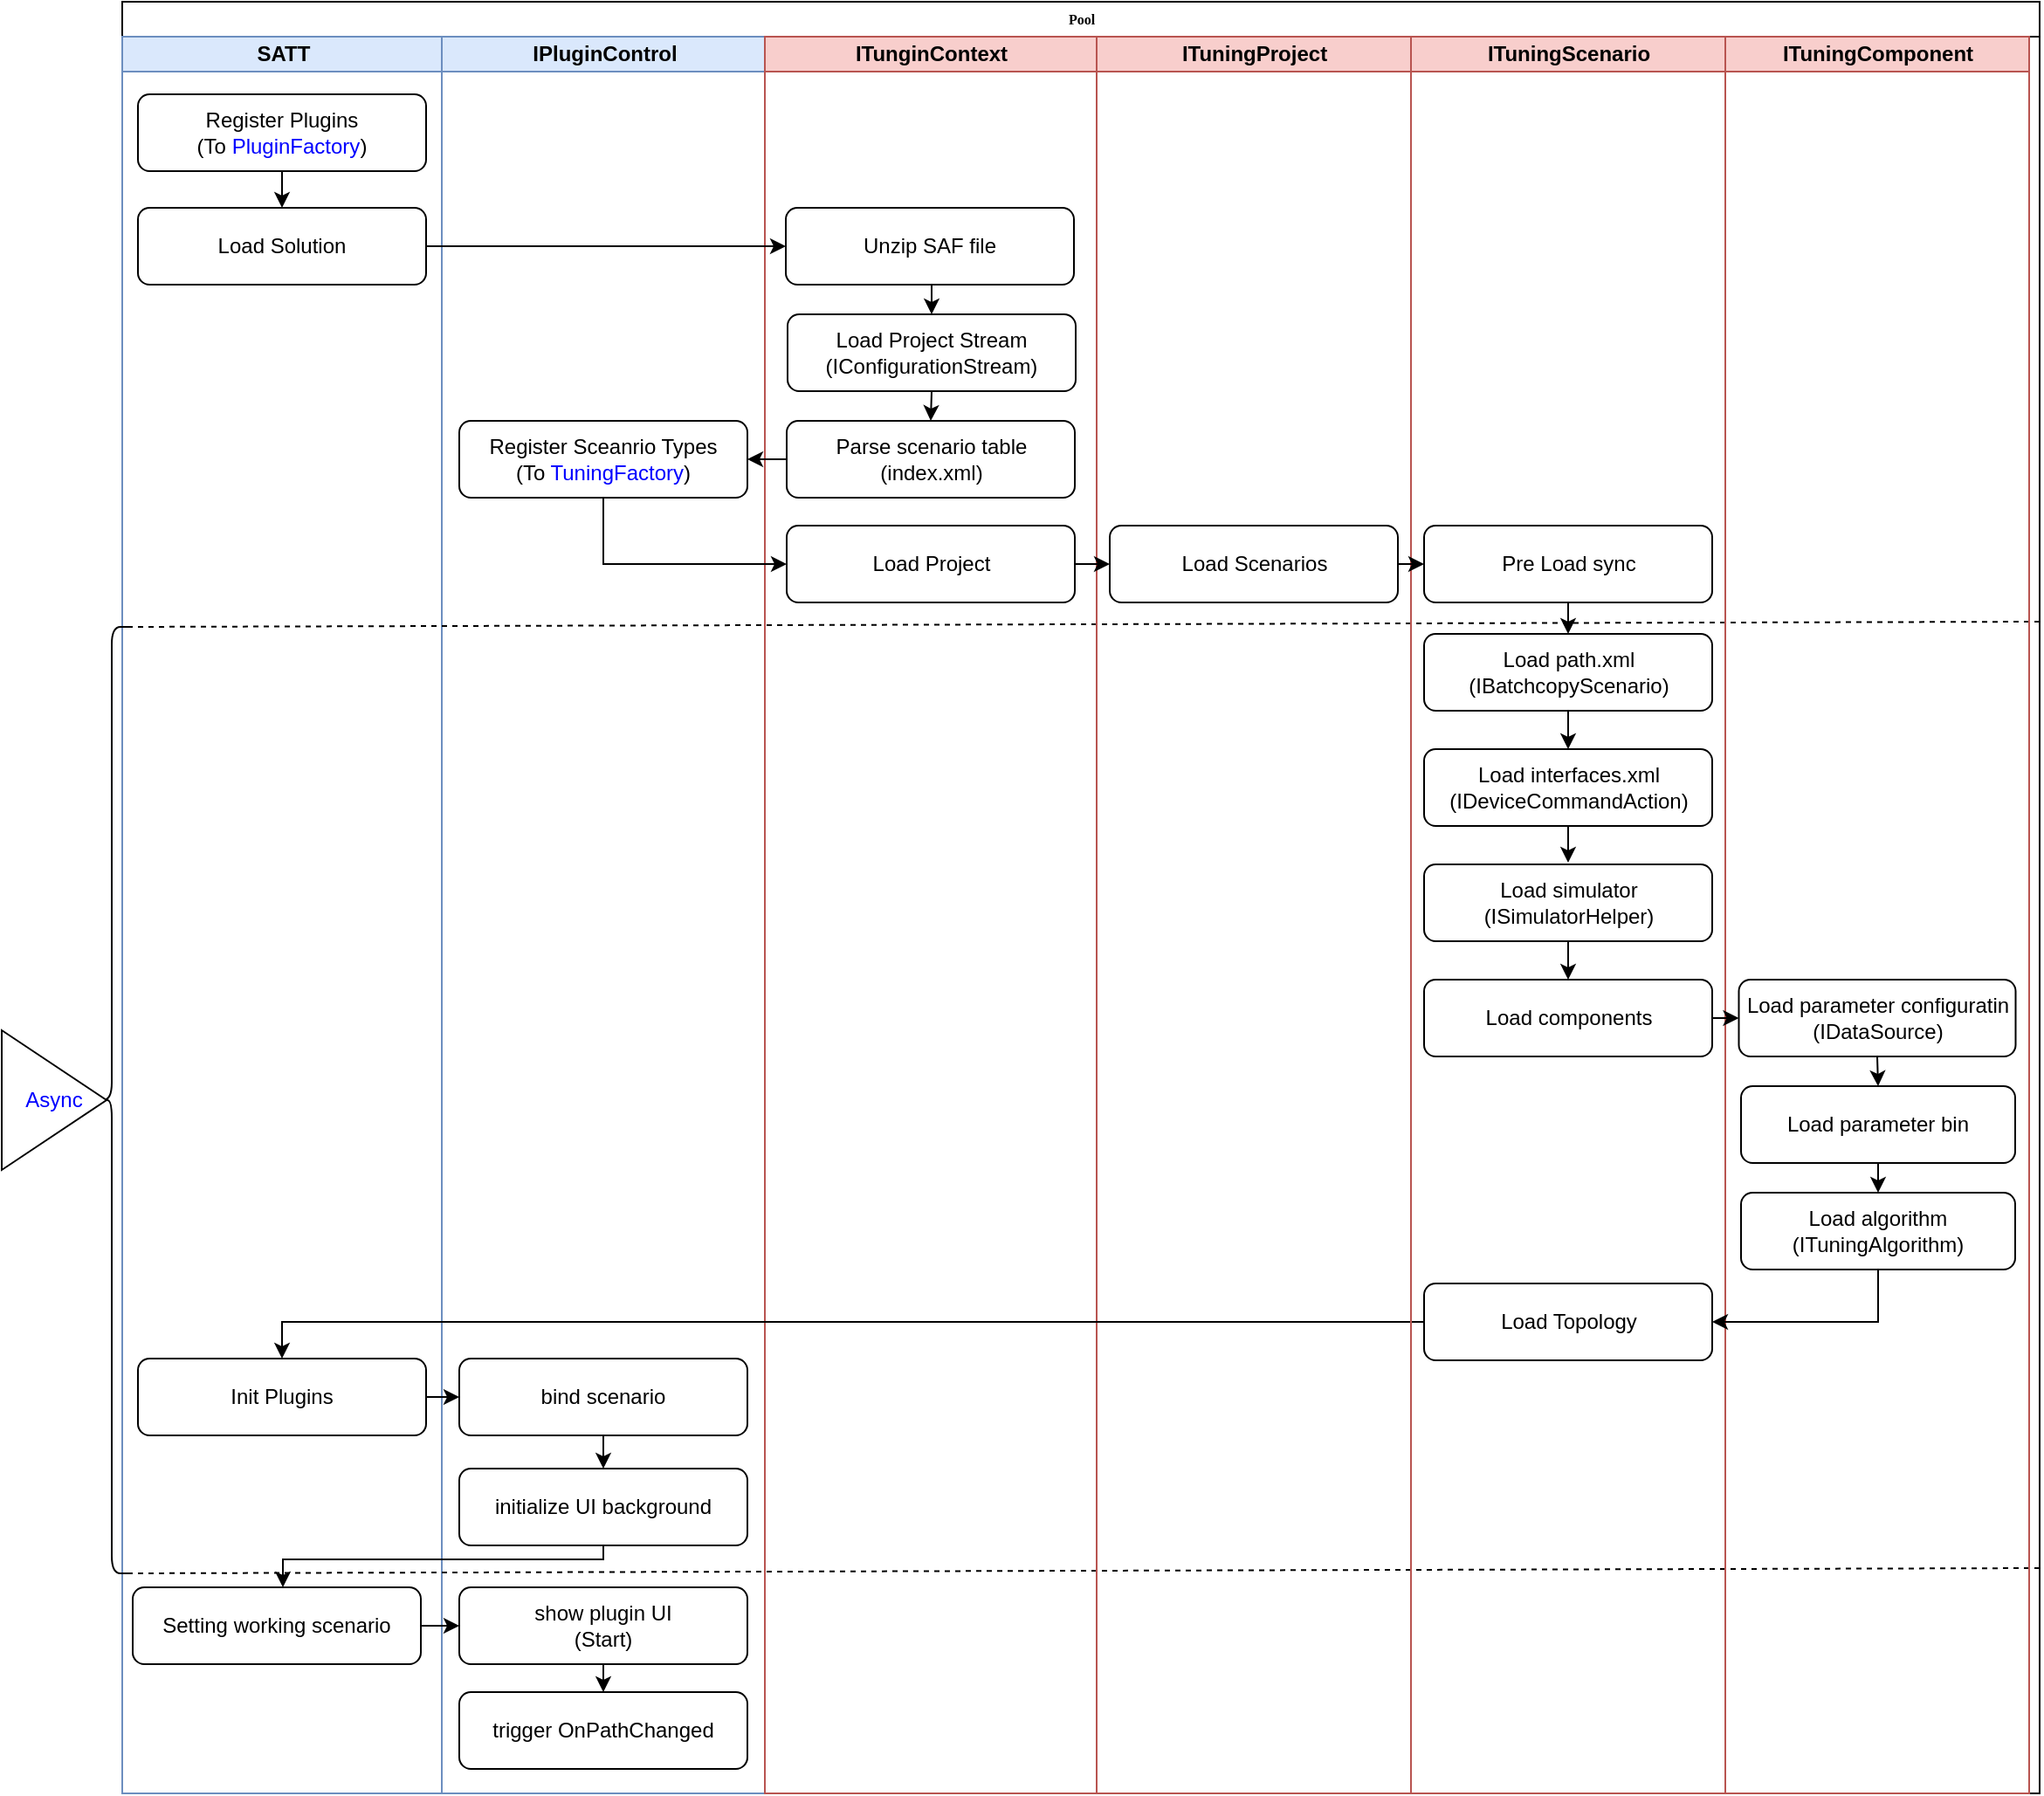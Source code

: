 <mxfile version="18.0.3" type="github">
  <diagram name="Page-1" id="74e2e168-ea6b-b213-b513-2b3c1d86103e">
    <mxGraphModel dx="2773" dy="948" grid="0" gridSize="10" guides="1" tooltips="1" connect="1" arrows="1" fold="1" page="1" pageScale="1" pageWidth="1100" pageHeight="850" background="none" math="0" shadow="0">
      <root>
        <mxCell id="0" />
        <mxCell id="1" parent="0" />
        <mxCell id="77e6c97f196da883-1" value="Pool" style="swimlane;html=1;childLayout=stackLayout;startSize=20;rounded=0;shadow=0;labelBackgroundColor=none;strokeWidth=1;fontFamily=Verdana;fontSize=8;align=center;" parent="1" vertex="1">
          <mxGeometry y="20" width="1098" height="1026" as="geometry" />
        </mxCell>
        <mxCell id="77e6c97f196da883-2" value="SATT" style="swimlane;html=1;startSize=20;fillColor=#dae8fc;strokeColor=#6c8ebf;" parent="77e6c97f196da883-1" vertex="1">
          <mxGeometry y="20" width="183" height="1006" as="geometry" />
        </mxCell>
        <mxCell id="QMPjAonT9QGGnefhxJ4X-22" style="edgeStyle=orthogonalEdgeStyle;rounded=0;orthogonalLoop=1;jettySize=auto;html=1;exitX=0.5;exitY=1;exitDx=0;exitDy=0;entryX=0.5;entryY=0;entryDx=0;entryDy=0;fontColor=#0000FF;" edge="1" parent="77e6c97f196da883-2" source="QMPjAonT9QGGnefhxJ4X-1" target="QMPjAonT9QGGnefhxJ4X-2">
          <mxGeometry relative="1" as="geometry" />
        </mxCell>
        <mxCell id="QMPjAonT9QGGnefhxJ4X-1" value="Register Plugins&lt;br&gt;(To &lt;font color=&quot;#0000ff&quot;&gt;PluginFactory&lt;/font&gt;)" style="rounded=1;whiteSpace=wrap;html=1;" vertex="1" parent="77e6c97f196da883-2">
          <mxGeometry x="9" y="33" width="165" height="44" as="geometry" />
        </mxCell>
        <mxCell id="QMPjAonT9QGGnefhxJ4X-2" value="Load Solution" style="rounded=1;whiteSpace=wrap;html=1;" vertex="1" parent="77e6c97f196da883-2">
          <mxGeometry x="9" y="98" width="165" height="44" as="geometry" />
        </mxCell>
        <mxCell id="QMPjAonT9QGGnefhxJ4X-18" value="Init Plugins" style="rounded=1;whiteSpace=wrap;html=1;" vertex="1" parent="77e6c97f196da883-2">
          <mxGeometry x="9" y="757" width="165" height="44" as="geometry" />
        </mxCell>
        <mxCell id="QMPjAonT9QGGnefhxJ4X-21" value="Setting working scenario" style="rounded=1;whiteSpace=wrap;html=1;" vertex="1" parent="77e6c97f196da883-2">
          <mxGeometry x="6" y="888" width="165" height="44" as="geometry" />
        </mxCell>
        <mxCell id="77e6c97f196da883-3" value="IPluginControl" style="swimlane;html=1;startSize=20;fillColor=#dae8fc;strokeColor=#6c8ebf;" parent="77e6c97f196da883-1" vertex="1">
          <mxGeometry x="183" y="20" width="185" height="1006" as="geometry" />
        </mxCell>
        <mxCell id="QMPjAonT9QGGnefhxJ4X-6" value="Register Sceanrio Types&lt;br&gt;(To &lt;font color=&quot;#0000ff&quot;&gt;TuningFactory&lt;/font&gt;)" style="rounded=1;whiteSpace=wrap;html=1;" vertex="1" parent="77e6c97f196da883-3">
          <mxGeometry x="10" y="220" width="165" height="44" as="geometry" />
        </mxCell>
        <mxCell id="QMPjAonT9QGGnefhxJ4X-43" style="edgeStyle=orthogonalEdgeStyle;rounded=0;orthogonalLoop=1;jettySize=auto;html=1;exitX=0.5;exitY=1;exitDx=0;exitDy=0;entryX=0.5;entryY=0;entryDx=0;entryDy=0;fontColor=#0000FF;" edge="1" parent="77e6c97f196da883-3" source="QMPjAonT9QGGnefhxJ4X-19" target="QMPjAonT9QGGnefhxJ4X-20">
          <mxGeometry relative="1" as="geometry" />
        </mxCell>
        <mxCell id="QMPjAonT9QGGnefhxJ4X-19" value="bind scenario" style="rounded=1;whiteSpace=wrap;html=1;" vertex="1" parent="77e6c97f196da883-3">
          <mxGeometry x="10" y="757" width="165" height="44" as="geometry" />
        </mxCell>
        <mxCell id="QMPjAonT9QGGnefhxJ4X-20" value="initialize UI background" style="rounded=1;whiteSpace=wrap;html=1;" vertex="1" parent="77e6c97f196da883-3">
          <mxGeometry x="10" y="820" width="165" height="44" as="geometry" />
        </mxCell>
        <mxCell id="QMPjAonT9QGGnefhxJ4X-57" style="edgeStyle=orthogonalEdgeStyle;rounded=0;orthogonalLoop=1;jettySize=auto;html=1;exitX=0.5;exitY=1;exitDx=0;exitDy=0;entryX=0.5;entryY=0;entryDx=0;entryDy=0;fontColor=#0000FF;" edge="1" parent="77e6c97f196da883-3" source="QMPjAonT9QGGnefhxJ4X-45" target="QMPjAonT9QGGnefhxJ4X-52">
          <mxGeometry relative="1" as="geometry" />
        </mxCell>
        <mxCell id="QMPjAonT9QGGnefhxJ4X-45" value="show plugin UI&lt;br&gt;(Start)" style="rounded=1;whiteSpace=wrap;html=1;" vertex="1" parent="77e6c97f196da883-3">
          <mxGeometry x="10" y="888" width="165" height="44" as="geometry" />
        </mxCell>
        <mxCell id="QMPjAonT9QGGnefhxJ4X-52" value="trigger&amp;nbsp;OnPathChanged" style="rounded=1;whiteSpace=wrap;html=1;" vertex="1" parent="77e6c97f196da883-3">
          <mxGeometry x="10" y="948" width="165" height="44" as="geometry" />
        </mxCell>
        <mxCell id="QMPjAonT9QGGnefhxJ4X-62" value="" style="endArrow=none;dashed=1;html=1;rounded=0;fontColor=#0000FF;" edge="1" parent="77e6c97f196da883-3">
          <mxGeometry width="50" height="50" relative="1" as="geometry">
            <mxPoint x="-180" y="338" as="sourcePoint" />
            <mxPoint x="915" y="335" as="targetPoint" />
          </mxGeometry>
        </mxCell>
        <mxCell id="77e6c97f196da883-4" value="ITunginContext" style="swimlane;html=1;startSize=20;fillColor=#f8cecc;strokeColor=#b85450;" parent="77e6c97f196da883-1" vertex="1">
          <mxGeometry x="368" y="20" width="190" height="1006" as="geometry" />
        </mxCell>
        <mxCell id="QMPjAonT9QGGnefhxJ4X-24" style="edgeStyle=orthogonalEdgeStyle;rounded=0;orthogonalLoop=1;jettySize=auto;html=1;exitX=0.5;exitY=1;exitDx=0;exitDy=0;entryX=0.5;entryY=0;entryDx=0;entryDy=0;fontColor=#0000FF;" edge="1" parent="77e6c97f196da883-4" source="QMPjAonT9QGGnefhxJ4X-3" target="QMPjAonT9QGGnefhxJ4X-4">
          <mxGeometry relative="1" as="geometry" />
        </mxCell>
        <mxCell id="QMPjAonT9QGGnefhxJ4X-3" value="Unzip SAF file" style="rounded=1;whiteSpace=wrap;html=1;" vertex="1" parent="77e6c97f196da883-4">
          <mxGeometry x="12" y="98" width="165" height="44" as="geometry" />
        </mxCell>
        <mxCell id="QMPjAonT9QGGnefhxJ4X-25" style="edgeStyle=orthogonalEdgeStyle;rounded=0;orthogonalLoop=1;jettySize=auto;html=1;exitX=0.5;exitY=1;exitDx=0;exitDy=0;entryX=0.5;entryY=0;entryDx=0;entryDy=0;fontColor=#0000FF;" edge="1" parent="77e6c97f196da883-4" source="QMPjAonT9QGGnefhxJ4X-4" target="QMPjAonT9QGGnefhxJ4X-5">
          <mxGeometry relative="1" as="geometry" />
        </mxCell>
        <mxCell id="QMPjAonT9QGGnefhxJ4X-4" value="Load Project Stream&lt;br&gt;(IConfigurationStream)" style="rounded=1;whiteSpace=wrap;html=1;" vertex="1" parent="77e6c97f196da883-4">
          <mxGeometry x="13" y="159" width="165" height="44" as="geometry" />
        </mxCell>
        <mxCell id="QMPjAonT9QGGnefhxJ4X-5" value="Parse scenario table&lt;br&gt;(index.xml)" style="rounded=1;whiteSpace=wrap;html=1;" vertex="1" parent="77e6c97f196da883-4">
          <mxGeometry x="12.5" y="220" width="165" height="44" as="geometry" />
        </mxCell>
        <mxCell id="QMPjAonT9QGGnefhxJ4X-54" value="Load Project" style="rounded=1;whiteSpace=wrap;html=1;" vertex="1" parent="77e6c97f196da883-4">
          <mxGeometry x="12.5" y="280" width="165" height="44" as="geometry" />
        </mxCell>
        <mxCell id="QMPjAonT9QGGnefhxJ4X-63" value="" style="endArrow=none;dashed=1;html=1;rounded=0;fontColor=#0000FF;" edge="1" parent="77e6c97f196da883-4">
          <mxGeometry width="50" height="50" relative="1" as="geometry">
            <mxPoint x="-365" y="880" as="sourcePoint" />
            <mxPoint x="730" y="877" as="targetPoint" />
          </mxGeometry>
        </mxCell>
        <mxCell id="77e6c97f196da883-5" value="ITuningProject" style="swimlane;html=1;startSize=20;fillColor=#f8cecc;strokeColor=#b85450;" parent="77e6c97f196da883-1" vertex="1">
          <mxGeometry x="558" y="20" width="180" height="1006" as="geometry" />
        </mxCell>
        <mxCell id="QMPjAonT9QGGnefhxJ4X-8" value="Load Scenarios" style="rounded=1;whiteSpace=wrap;html=1;" vertex="1" parent="77e6c97f196da883-5">
          <mxGeometry x="7.5" y="280" width="165" height="44" as="geometry" />
        </mxCell>
        <mxCell id="QMPjAonT9QGGnefhxJ4X-44" style="edgeStyle=orthogonalEdgeStyle;rounded=0;orthogonalLoop=1;jettySize=auto;html=1;exitX=0.5;exitY=1;exitDx=0;exitDy=0;fontColor=#0000FF;" edge="1" parent="77e6c97f196da883-1" source="QMPjAonT9QGGnefhxJ4X-20" target="QMPjAonT9QGGnefhxJ4X-21">
          <mxGeometry relative="1" as="geometry">
            <Array as="points">
              <mxPoint x="276" y="892" />
              <mxPoint x="92" y="892" />
            </Array>
          </mxGeometry>
        </mxCell>
        <mxCell id="QMPjAonT9QGGnefhxJ4X-51" style="edgeStyle=orthogonalEdgeStyle;rounded=0;orthogonalLoop=1;jettySize=auto;html=1;exitX=1;exitY=0.5;exitDx=0;exitDy=0;entryX=0;entryY=0.5;entryDx=0;entryDy=0;fontColor=#0000FF;" edge="1" parent="77e6c97f196da883-1" source="QMPjAonT9QGGnefhxJ4X-21" target="QMPjAonT9QGGnefhxJ4X-45">
          <mxGeometry relative="1" as="geometry" />
        </mxCell>
        <mxCell id="QMPjAonT9QGGnefhxJ4X-37" style="edgeStyle=orthogonalEdgeStyle;rounded=0;orthogonalLoop=1;jettySize=auto;html=1;exitX=0;exitY=0.5;exitDx=0;exitDy=0;entryX=0.5;entryY=0;entryDx=0;entryDy=0;fontColor=#0000FF;" edge="1" parent="77e6c97f196da883-1" source="QMPjAonT9QGGnefhxJ4X-17" target="QMPjAonT9QGGnefhxJ4X-18">
          <mxGeometry relative="1" as="geometry" />
        </mxCell>
        <mxCell id="QMPjAonT9QGGnefhxJ4X-56" style="edgeStyle=orthogonalEdgeStyle;rounded=0;orthogonalLoop=1;jettySize=auto;html=1;exitX=1;exitY=0.5;exitDx=0;exitDy=0;entryX=0;entryY=0.5;entryDx=0;entryDy=0;fontColor=#0000FF;" edge="1" parent="77e6c97f196da883-1" source="QMPjAonT9QGGnefhxJ4X-18" target="QMPjAonT9QGGnefhxJ4X-19">
          <mxGeometry relative="1" as="geometry" />
        </mxCell>
        <mxCell id="77e6c97f196da883-6" value="ITuningScenario" style="swimlane;html=1;startSize=20;fillColor=#f8cecc;strokeColor=#b85450;" parent="77e6c97f196da883-1" vertex="1">
          <mxGeometry x="738" y="20" width="180" height="1006" as="geometry" />
        </mxCell>
        <mxCell id="QMPjAonT9QGGnefhxJ4X-29" style="edgeStyle=orthogonalEdgeStyle;rounded=0;orthogonalLoop=1;jettySize=auto;html=1;exitX=0.5;exitY=1;exitDx=0;exitDy=0;entryX=0.5;entryY=0;entryDx=0;entryDy=0;fontColor=#0000FF;" edge="1" parent="77e6c97f196da883-6" source="QMPjAonT9QGGnefhxJ4X-9" target="QMPjAonT9QGGnefhxJ4X-10">
          <mxGeometry relative="1" as="geometry" />
        </mxCell>
        <mxCell id="QMPjAonT9QGGnefhxJ4X-9" value="Pre Load sync" style="rounded=1;whiteSpace=wrap;html=1;" vertex="1" parent="77e6c97f196da883-6">
          <mxGeometry x="7.5" y="280" width="165" height="44" as="geometry" />
        </mxCell>
        <mxCell id="QMPjAonT9QGGnefhxJ4X-30" style="edgeStyle=orthogonalEdgeStyle;rounded=0;orthogonalLoop=1;jettySize=auto;html=1;exitX=0.5;exitY=1;exitDx=0;exitDy=0;entryX=0.5;entryY=0;entryDx=0;entryDy=0;fontColor=#0000FF;" edge="1" parent="77e6c97f196da883-6" source="QMPjAonT9QGGnefhxJ4X-10" target="QMPjAonT9QGGnefhxJ4X-11">
          <mxGeometry relative="1" as="geometry" />
        </mxCell>
        <mxCell id="QMPjAonT9QGGnefhxJ4X-10" value="Load path.xml&lt;br&gt;(IBatchcopyScenario)" style="rounded=1;whiteSpace=wrap;html=1;" vertex="1" parent="77e6c97f196da883-6">
          <mxGeometry x="7.5" y="342" width="165" height="44" as="geometry" />
        </mxCell>
        <mxCell id="QMPjAonT9QGGnefhxJ4X-11" value="Load interfaces.xml&lt;br&gt;(IDeviceCommandAction)" style="rounded=1;whiteSpace=wrap;html=1;" vertex="1" parent="77e6c97f196da883-6">
          <mxGeometry x="7.5" y="408" width="165" height="44" as="geometry" />
        </mxCell>
        <mxCell id="QMPjAonT9QGGnefhxJ4X-32" style="edgeStyle=orthogonalEdgeStyle;rounded=0;orthogonalLoop=1;jettySize=auto;html=1;exitX=0.5;exitY=1;exitDx=0;exitDy=0;entryX=0.5;entryY=0;entryDx=0;entryDy=0;fontColor=#0000FF;" edge="1" parent="77e6c97f196da883-6" source="QMPjAonT9QGGnefhxJ4X-12" target="QMPjAonT9QGGnefhxJ4X-13">
          <mxGeometry relative="1" as="geometry" />
        </mxCell>
        <mxCell id="QMPjAonT9QGGnefhxJ4X-12" value="Load simulator&lt;br&gt;(ISimulatorHelper)" style="rounded=1;whiteSpace=wrap;html=1;" vertex="1" parent="77e6c97f196da883-6">
          <mxGeometry x="7.5" y="474" width="165" height="44" as="geometry" />
        </mxCell>
        <mxCell id="QMPjAonT9QGGnefhxJ4X-13" value="Load components" style="rounded=1;whiteSpace=wrap;html=1;" vertex="1" parent="77e6c97f196da883-6">
          <mxGeometry x="7.5" y="540" width="165" height="44" as="geometry" />
        </mxCell>
        <mxCell id="QMPjAonT9QGGnefhxJ4X-17" value="Load Topology" style="rounded=1;whiteSpace=wrap;html=1;" vertex="1" parent="77e6c97f196da883-6">
          <mxGeometry x="7.5" y="714" width="165" height="44" as="geometry" />
        </mxCell>
        <mxCell id="77e6c97f196da883-7" value="ITuningComponent" style="swimlane;html=1;startSize=20;fillColor=#f8cecc;strokeColor=#b85450;" parent="77e6c97f196da883-1" vertex="1">
          <mxGeometry x="918" y="20" width="174" height="1006" as="geometry" />
        </mxCell>
        <mxCell id="QMPjAonT9QGGnefhxJ4X-34" style="edgeStyle=orthogonalEdgeStyle;rounded=0;orthogonalLoop=1;jettySize=auto;html=1;exitX=0.5;exitY=1;exitDx=0;exitDy=0;entryX=0.5;entryY=0;entryDx=0;entryDy=0;fontColor=#0000FF;" edge="1" parent="77e6c97f196da883-7" source="QMPjAonT9QGGnefhxJ4X-14" target="QMPjAonT9QGGnefhxJ4X-15">
          <mxGeometry relative="1" as="geometry" />
        </mxCell>
        <mxCell id="QMPjAonT9QGGnefhxJ4X-14" value="Load parameter configuratin&lt;br&gt;(IDataSource)" style="rounded=1;whiteSpace=wrap;html=1;" vertex="1" parent="77e6c97f196da883-7">
          <mxGeometry x="7.75" y="540" width="158.5" height="44" as="geometry" />
        </mxCell>
        <mxCell id="QMPjAonT9QGGnefhxJ4X-61" style="edgeStyle=orthogonalEdgeStyle;rounded=0;orthogonalLoop=1;jettySize=auto;html=1;exitX=0.5;exitY=1;exitDx=0;exitDy=0;entryX=0.5;entryY=0;entryDx=0;entryDy=0;fontColor=#0000FF;" edge="1" parent="77e6c97f196da883-7" source="QMPjAonT9QGGnefhxJ4X-15" target="QMPjAonT9QGGnefhxJ4X-16">
          <mxGeometry relative="1" as="geometry" />
        </mxCell>
        <mxCell id="QMPjAonT9QGGnefhxJ4X-15" value="Load parameter bin" style="rounded=1;whiteSpace=wrap;html=1;" vertex="1" parent="77e6c97f196da883-7">
          <mxGeometry x="9" y="601" width="157" height="44" as="geometry" />
        </mxCell>
        <mxCell id="QMPjAonT9QGGnefhxJ4X-16" value="Load algorithm&lt;br&gt;(ITuningAlgorithm)" style="rounded=1;whiteSpace=wrap;html=1;" vertex="1" parent="77e6c97f196da883-7">
          <mxGeometry x="9" y="662" width="157" height="44" as="geometry" />
        </mxCell>
        <mxCell id="QMPjAonT9QGGnefhxJ4X-23" style="edgeStyle=orthogonalEdgeStyle;rounded=0;orthogonalLoop=1;jettySize=auto;html=1;exitX=1;exitY=0.5;exitDx=0;exitDy=0;entryX=0;entryY=0.5;entryDx=0;entryDy=0;fontColor=#0000FF;" edge="1" parent="77e6c97f196da883-1" source="QMPjAonT9QGGnefhxJ4X-2" target="QMPjAonT9QGGnefhxJ4X-3">
          <mxGeometry relative="1" as="geometry" />
        </mxCell>
        <mxCell id="QMPjAonT9QGGnefhxJ4X-26" style="edgeStyle=orthogonalEdgeStyle;rounded=0;orthogonalLoop=1;jettySize=auto;html=1;exitX=0;exitY=0.5;exitDx=0;exitDy=0;entryX=1;entryY=0.5;entryDx=0;entryDy=0;fontColor=#0000FF;" edge="1" parent="77e6c97f196da883-1" source="QMPjAonT9QGGnefhxJ4X-5" target="QMPjAonT9QGGnefhxJ4X-6">
          <mxGeometry relative="1" as="geometry" />
        </mxCell>
        <mxCell id="QMPjAonT9QGGnefhxJ4X-28" style="edgeStyle=orthogonalEdgeStyle;rounded=0;orthogonalLoop=1;jettySize=auto;html=1;exitX=1;exitY=0.5;exitDx=0;exitDy=0;entryX=0;entryY=0.5;entryDx=0;entryDy=0;fontColor=#0000FF;" edge="1" parent="77e6c97f196da883-1" source="QMPjAonT9QGGnefhxJ4X-8" target="QMPjAonT9QGGnefhxJ4X-9">
          <mxGeometry relative="1" as="geometry" />
        </mxCell>
        <mxCell id="QMPjAonT9QGGnefhxJ4X-36" style="edgeStyle=orthogonalEdgeStyle;rounded=0;orthogonalLoop=1;jettySize=auto;html=1;exitX=0.5;exitY=1;exitDx=0;exitDy=0;entryX=1;entryY=0.5;entryDx=0;entryDy=0;fontColor=#0000FF;" edge="1" parent="77e6c97f196da883-1" source="QMPjAonT9QGGnefhxJ4X-16" target="QMPjAonT9QGGnefhxJ4X-17">
          <mxGeometry relative="1" as="geometry" />
        </mxCell>
        <mxCell id="QMPjAonT9QGGnefhxJ4X-55" style="edgeStyle=orthogonalEdgeStyle;rounded=0;orthogonalLoop=1;jettySize=auto;html=1;exitX=1;exitY=0.5;exitDx=0;exitDy=0;entryX=0;entryY=0.5;entryDx=0;entryDy=0;fontColor=#0000FF;" edge="1" parent="77e6c97f196da883-1" source="QMPjAonT9QGGnefhxJ4X-54" target="QMPjAonT9QGGnefhxJ4X-8">
          <mxGeometry relative="1" as="geometry" />
        </mxCell>
        <mxCell id="QMPjAonT9QGGnefhxJ4X-58" style="edgeStyle=orthogonalEdgeStyle;rounded=0;orthogonalLoop=1;jettySize=auto;html=1;exitX=0.5;exitY=1;exitDx=0;exitDy=0;entryX=0;entryY=0.5;entryDx=0;entryDy=0;fontColor=#0000FF;" edge="1" parent="77e6c97f196da883-1" source="QMPjAonT9QGGnefhxJ4X-6" target="QMPjAonT9QGGnefhxJ4X-54">
          <mxGeometry relative="1" as="geometry" />
        </mxCell>
        <mxCell id="QMPjAonT9QGGnefhxJ4X-60" style="edgeStyle=orthogonalEdgeStyle;rounded=0;orthogonalLoop=1;jettySize=auto;html=1;exitX=1;exitY=0.5;exitDx=0;exitDy=0;entryX=0;entryY=0.5;entryDx=0;entryDy=0;fontColor=#0000FF;" edge="1" parent="77e6c97f196da883-1" source="QMPjAonT9QGGnefhxJ4X-13" target="QMPjAonT9QGGnefhxJ4X-14">
          <mxGeometry relative="1" as="geometry" />
        </mxCell>
        <mxCell id="QMPjAonT9QGGnefhxJ4X-31" style="edgeStyle=orthogonalEdgeStyle;rounded=0;orthogonalLoop=1;jettySize=auto;html=1;exitX=0.5;exitY=1;exitDx=0;exitDy=0;fontColor=#0000FF;" edge="1" parent="1" source="QMPjAonT9QGGnefhxJ4X-11">
          <mxGeometry relative="1" as="geometry">
            <mxPoint x="828" y="513" as="targetPoint" />
          </mxGeometry>
        </mxCell>
        <mxCell id="QMPjAonT9QGGnefhxJ4X-64" value="" style="shape=curlyBracket;whiteSpace=wrap;html=1;rounded=1;fontColor=#0000FF;" vertex="1" parent="1">
          <mxGeometry x="-16" y="378" width="20" height="542" as="geometry" />
        </mxCell>
        <mxCell id="QMPjAonT9QGGnefhxJ4X-65" value="Async" style="triangle;whiteSpace=wrap;html=1;fontColor=#0000FF;" vertex="1" parent="1">
          <mxGeometry x="-69" y="609" width="60" height="80" as="geometry" />
        </mxCell>
      </root>
    </mxGraphModel>
  </diagram>
</mxfile>
